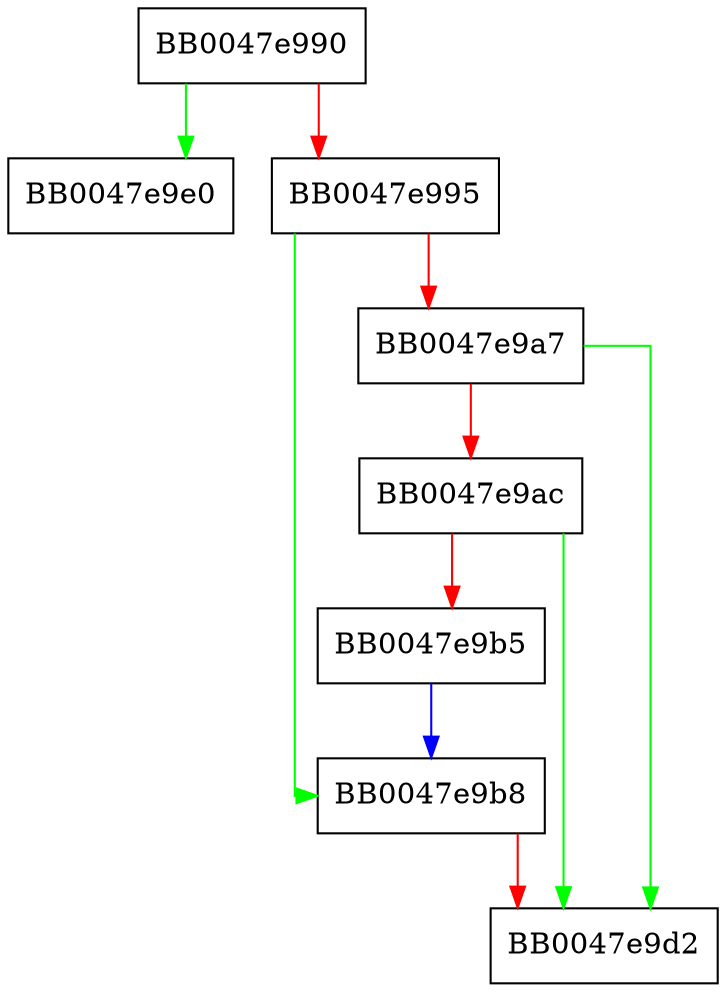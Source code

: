digraph SSL_set0_CA_list {
  node [shape="box"];
  graph [splines=ortho];
  BB0047e990 -> BB0047e9e0 [color="green"];
  BB0047e990 -> BB0047e995 [color="red"];
  BB0047e995 -> BB0047e9b8 [color="green"];
  BB0047e995 -> BB0047e9a7 [color="red"];
  BB0047e9a7 -> BB0047e9d2 [color="green"];
  BB0047e9a7 -> BB0047e9ac [color="red"];
  BB0047e9ac -> BB0047e9d2 [color="green"];
  BB0047e9ac -> BB0047e9b5 [color="red"];
  BB0047e9b5 -> BB0047e9b8 [color="blue"];
  BB0047e9b8 -> BB0047e9d2 [color="red"];
}